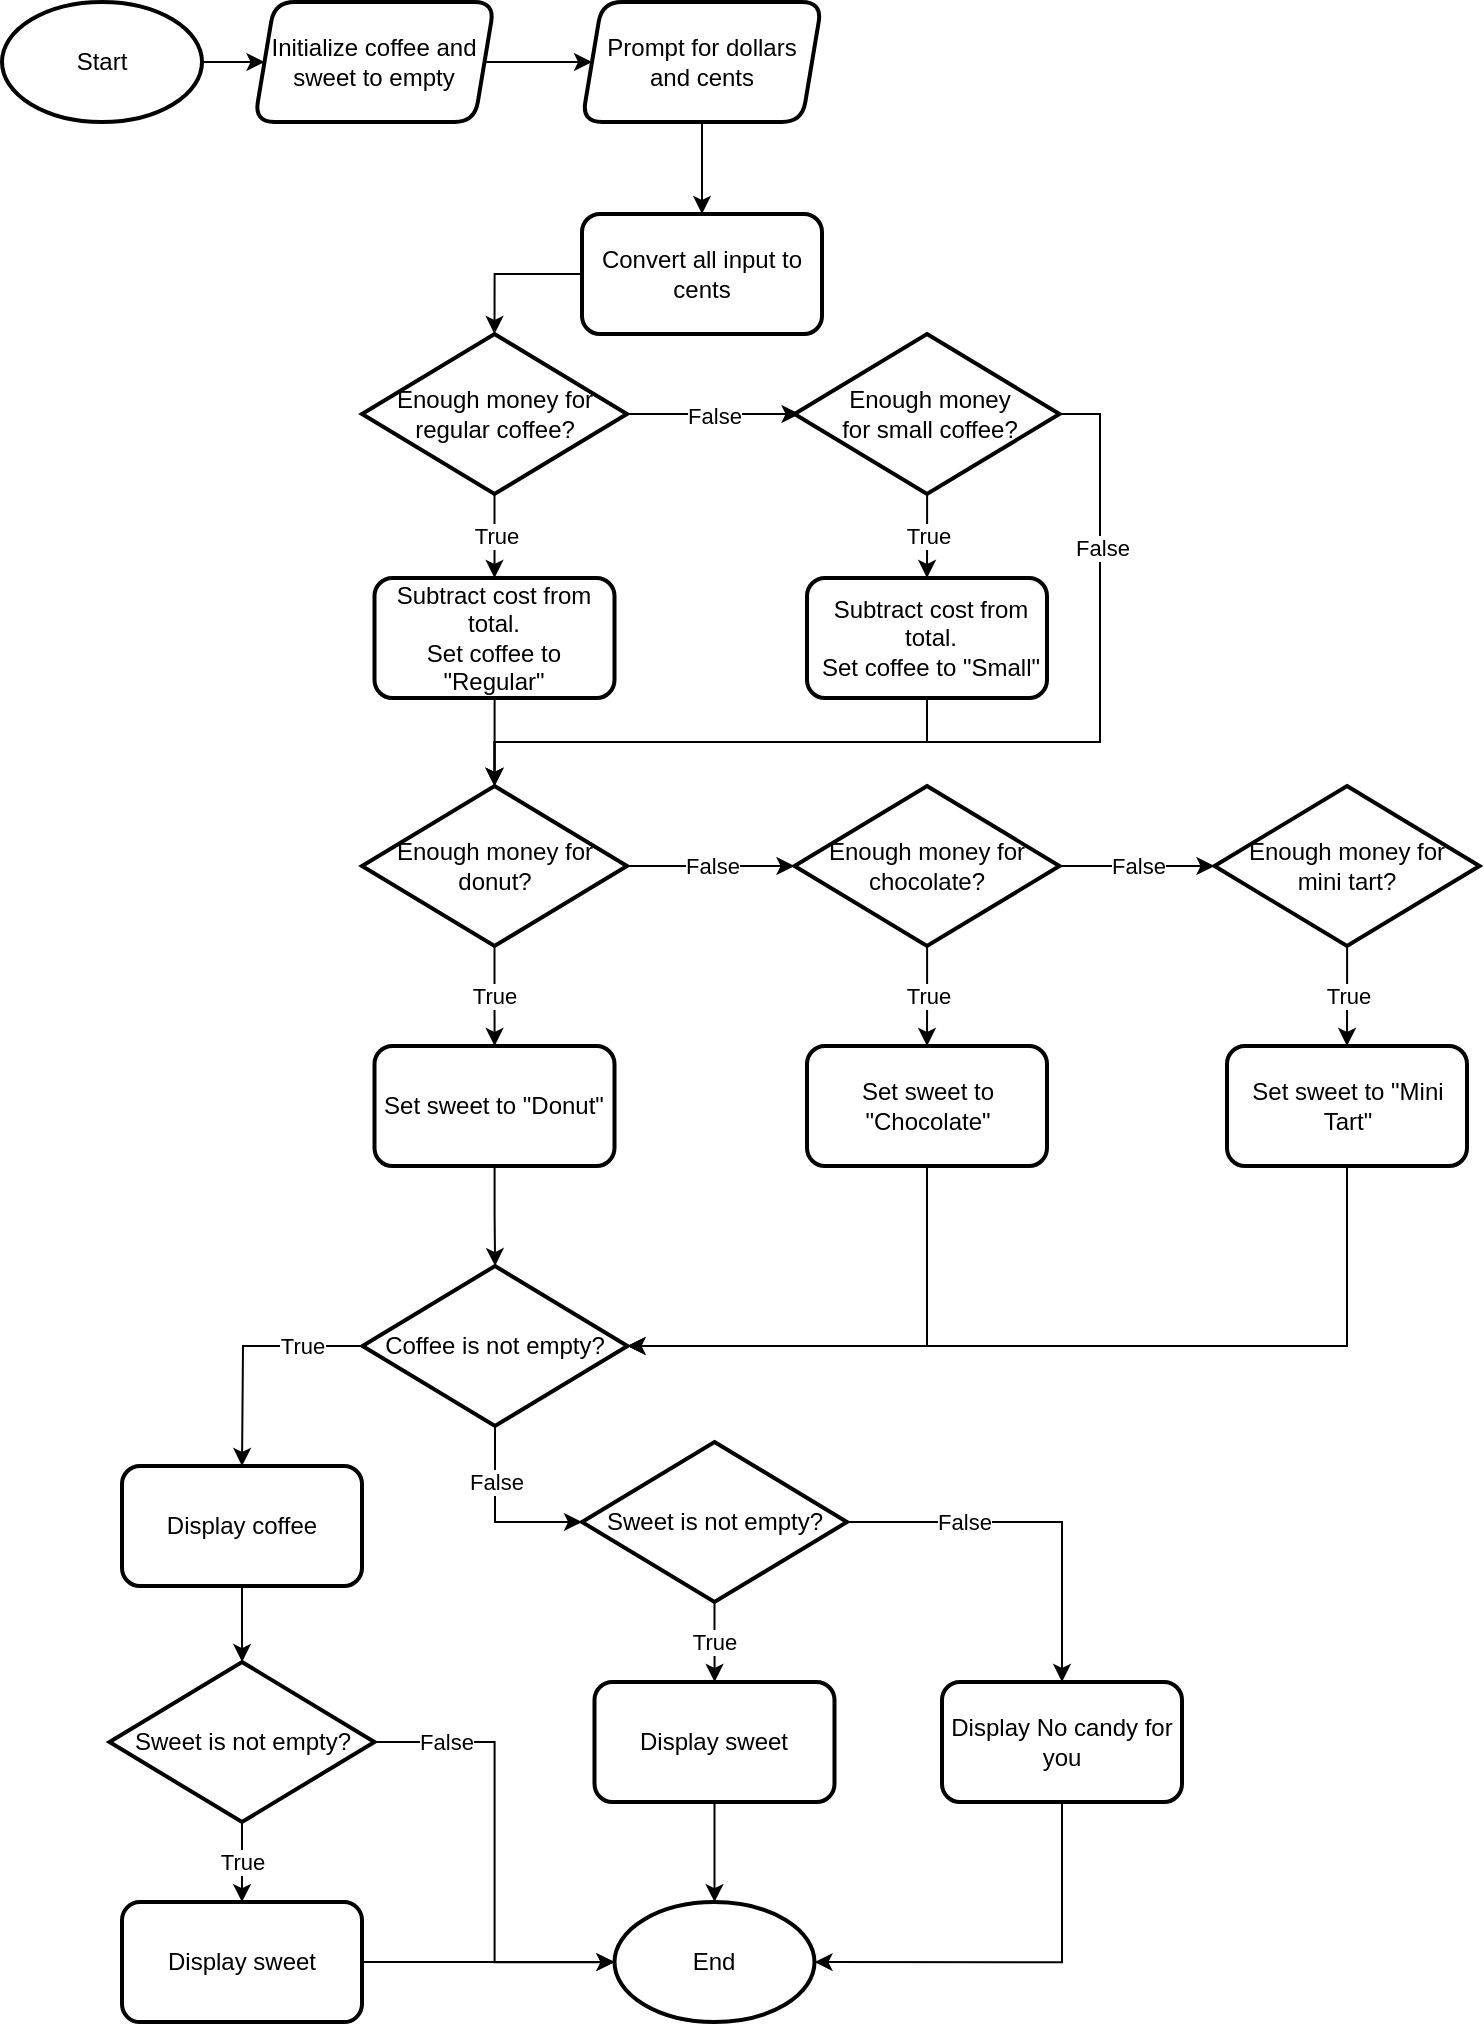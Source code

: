 <mxfile version="13.7.4" type="github">
  <diagram id="C5RBs43oDa-KdzZeNtuy" name="Page-1">
    <mxGraphModel dx="1185" dy="667" grid="1" gridSize="10" guides="1" tooltips="1" connect="1" arrows="1" fold="1" page="1" pageScale="1" pageWidth="850" pageHeight="1100" math="0" shadow="0">
      <root>
        <mxCell id="WIyWlLk6GJQsqaUBKTNV-0" />
        <mxCell id="WIyWlLk6GJQsqaUBKTNV-1" parent="WIyWlLk6GJQsqaUBKTNV-0" />
        <mxCell id="5JG6v0rseXZfkowB9pS3-4" value="" style="edgeStyle=orthogonalEdgeStyle;rounded=0;orthogonalLoop=1;jettySize=auto;html=1;" edge="1" parent="WIyWlLk6GJQsqaUBKTNV-1" source="iRkvDIAzvXE8H16qDf4w-1" target="5JG6v0rseXZfkowB9pS3-2">
          <mxGeometry relative="1" as="geometry" />
        </mxCell>
        <mxCell id="iRkvDIAzvXE8H16qDf4w-1" value="Start" style="strokeWidth=2;html=1;shape=mxgraph.flowchart.start_1;whiteSpace=wrap;" parent="WIyWlLk6GJQsqaUBKTNV-1" vertex="1">
          <mxGeometry x="40" y="60" width="100" height="60" as="geometry" />
        </mxCell>
        <mxCell id="iRkvDIAzvXE8H16qDf4w-12" value="True" style="edgeStyle=orthogonalEdgeStyle;rounded=0;orthogonalLoop=1;jettySize=auto;html=1;" parent="WIyWlLk6GJQsqaUBKTNV-1" source="iRkvDIAzvXE8H16qDf4w-9" edge="1">
          <mxGeometry relative="1" as="geometry">
            <mxPoint x="286.25" y="348" as="targetPoint" />
          </mxGeometry>
        </mxCell>
        <mxCell id="iRkvDIAzvXE8H16qDf4w-14" value="False" style="edgeStyle=orthogonalEdgeStyle;rounded=0;orthogonalLoop=1;jettySize=auto;html=1;" parent="WIyWlLk6GJQsqaUBKTNV-1" source="iRkvDIAzvXE8H16qDf4w-9" edge="1">
          <mxGeometry relative="1" as="geometry">
            <mxPoint x="438.75" y="266" as="targetPoint" />
          </mxGeometry>
        </mxCell>
        <mxCell id="iRkvDIAzvXE8H16qDf4w-9" value="&lt;p style=&quot;line-height: 120%&quot;&gt;Enough money for regular coffee?&lt;/p&gt;" style="rhombus;whiteSpace=wrap;html=1;spacingLeft=4;spacingRight=4;strokeWidth=2;rounded=0;" parent="WIyWlLk6GJQsqaUBKTNV-1" vertex="1">
          <mxGeometry x="220" y="226" width="132.5" height="80" as="geometry" />
        </mxCell>
        <mxCell id="iRkvDIAzvXE8H16qDf4w-18" value="True" style="edgeStyle=orthogonalEdgeStyle;rounded=0;orthogonalLoop=1;jettySize=auto;html=1;" parent="WIyWlLk6GJQsqaUBKTNV-1" source="iRkvDIAzvXE8H16qDf4w-15" target="iRkvDIAzvXE8H16qDf4w-17" edge="1">
          <mxGeometry relative="1" as="geometry" />
        </mxCell>
        <mxCell id="5JG6v0rseXZfkowB9pS3-30" style="edgeStyle=orthogonalEdgeStyle;rounded=0;orthogonalLoop=1;jettySize=auto;html=1;exitX=1;exitY=0.5;exitDx=0;exitDy=0;entryX=0.5;entryY=0;entryDx=0;entryDy=0;" edge="1" parent="WIyWlLk6GJQsqaUBKTNV-1" source="iRkvDIAzvXE8H16qDf4w-15" target="iRkvDIAzvXE8H16qDf4w-23">
          <mxGeometry relative="1" as="geometry">
            <Array as="points">
              <mxPoint x="589" y="266" />
              <mxPoint x="589" y="430" />
              <mxPoint x="286" y="430" />
            </Array>
          </mxGeometry>
        </mxCell>
        <mxCell id="5JG6v0rseXZfkowB9pS3-31" value="False" style="edgeLabel;html=1;align=center;verticalAlign=middle;resizable=0;points=[];" vertex="1" connectable="0" parent="5JG6v0rseXZfkowB9pS3-30">
          <mxGeometry x="-0.658" y="1" relative="1" as="geometry">
            <mxPoint as="offset" />
          </mxGeometry>
        </mxCell>
        <mxCell id="iRkvDIAzvXE8H16qDf4w-15" value="Enough money for small coffee?" style="rhombus;whiteSpace=wrap;html=1;spacingTop=0;spacingLeft=3;strokeWidth=2;rounded=0;" parent="WIyWlLk6GJQsqaUBKTNV-1" vertex="1">
          <mxGeometry x="436.25" y="226" width="132.5" height="80" as="geometry" />
        </mxCell>
        <mxCell id="iRkvDIAzvXE8H16qDf4w-29" style="edgeStyle=orthogonalEdgeStyle;rounded=0;orthogonalLoop=1;jettySize=auto;html=1;exitX=0.5;exitY=1;exitDx=0;exitDy=0;" parent="WIyWlLk6GJQsqaUBKTNV-1" source="iRkvDIAzvXE8H16qDf4w-17" target="iRkvDIAzvXE8H16qDf4w-23" edge="1">
          <mxGeometry relative="1" as="geometry" />
        </mxCell>
        <mxCell id="iRkvDIAzvXE8H16qDf4w-17" value="&lt;span&gt;Subtract cost from total.&lt;br&gt;Set coffee to &quot;Small&quot;&lt;br&gt;&lt;/span&gt;" style="whiteSpace=wrap;html=1;spacingTop=0;spacingLeft=3;strokeWidth=2;rounded=1;" parent="WIyWlLk6GJQsqaUBKTNV-1" vertex="1">
          <mxGeometry x="442.5" y="348" width="120" height="60" as="geometry" />
        </mxCell>
        <mxCell id="iRkvDIAzvXE8H16qDf4w-24" value="" style="edgeStyle=orthogonalEdgeStyle;rounded=0;orthogonalLoop=1;jettySize=auto;html=1;" parent="WIyWlLk6GJQsqaUBKTNV-1" source="iRkvDIAzvXE8H16qDf4w-20" target="iRkvDIAzvXE8H16qDf4w-23" edge="1">
          <mxGeometry relative="1" as="geometry" />
        </mxCell>
        <mxCell id="iRkvDIAzvXE8H16qDf4w-20" value="Subtract cost from total.&lt;br&gt;Set coffee to &quot;Regular&quot;" style="whiteSpace=wrap;html=1;strokeWidth=2;rounded=1;" parent="WIyWlLk6GJQsqaUBKTNV-1" vertex="1">
          <mxGeometry x="226.25" y="348" width="120" height="60" as="geometry" />
        </mxCell>
        <mxCell id="5JG6v0rseXZfkowB9pS3-11" style="edgeStyle=orthogonalEdgeStyle;rounded=0;orthogonalLoop=1;jettySize=auto;html=1;exitX=0;exitY=0.5;exitDx=0;exitDy=0;entryX=0.5;entryY=0;entryDx=0;entryDy=0;" edge="1" parent="WIyWlLk6GJQsqaUBKTNV-1" source="iRkvDIAzvXE8H16qDf4w-21" target="iRkvDIAzvXE8H16qDf4w-9">
          <mxGeometry relative="1" as="geometry" />
        </mxCell>
        <mxCell id="iRkvDIAzvXE8H16qDf4w-21" value="Convert all input to cents" style="whiteSpace=wrap;html=1;strokeWidth=2;rounded=1;" parent="WIyWlLk6GJQsqaUBKTNV-1" vertex="1">
          <mxGeometry x="330" y="166" width="120" height="60" as="geometry" />
        </mxCell>
        <mxCell id="iRkvDIAzvXE8H16qDf4w-32" value="False" style="edgeStyle=orthogonalEdgeStyle;rounded=0;orthogonalLoop=1;jettySize=auto;html=1;exitX=1;exitY=0.5;exitDx=0;exitDy=0;entryX=0;entryY=0.5;entryDx=0;entryDy=0;" parent="WIyWlLk6GJQsqaUBKTNV-1" source="iRkvDIAzvXE8H16qDf4w-23" target="iRkvDIAzvXE8H16qDf4w-25" edge="1">
          <mxGeometry relative="1" as="geometry" />
        </mxCell>
        <mxCell id="iRkvDIAzvXE8H16qDf4w-35" value="True" style="edgeStyle=orthogonalEdgeStyle;rounded=0;orthogonalLoop=1;jettySize=auto;html=1;" parent="WIyWlLk6GJQsqaUBKTNV-1" source="iRkvDIAzvXE8H16qDf4w-23" target="iRkvDIAzvXE8H16qDf4w-34" edge="1">
          <mxGeometry relative="1" as="geometry" />
        </mxCell>
        <mxCell id="iRkvDIAzvXE8H16qDf4w-23" value="&lt;p style=&quot;line-height: 120%&quot;&gt;Enough money for donut?&lt;/p&gt;" style="rhombus;whiteSpace=wrap;html=1;spacingLeft=4;spacingRight=4;strokeWidth=2;rounded=0;" parent="WIyWlLk6GJQsqaUBKTNV-1" vertex="1">
          <mxGeometry x="220" y="452" width="132.5" height="80" as="geometry" />
        </mxCell>
        <mxCell id="iRkvDIAzvXE8H16qDf4w-33" value="False" style="edgeStyle=orthogonalEdgeStyle;rounded=0;orthogonalLoop=1;jettySize=auto;html=1;exitX=1;exitY=0.5;exitDx=0;exitDy=0;entryX=0;entryY=0.5;entryDx=0;entryDy=0;" parent="WIyWlLk6GJQsqaUBKTNV-1" source="iRkvDIAzvXE8H16qDf4w-25" target="iRkvDIAzvXE8H16qDf4w-26" edge="1">
          <mxGeometry relative="1" as="geometry" />
        </mxCell>
        <mxCell id="iRkvDIAzvXE8H16qDf4w-39" value="True" style="edgeStyle=orthogonalEdgeStyle;rounded=0;orthogonalLoop=1;jettySize=auto;html=1;" parent="WIyWlLk6GJQsqaUBKTNV-1" source="iRkvDIAzvXE8H16qDf4w-25" target="iRkvDIAzvXE8H16qDf4w-36" edge="1">
          <mxGeometry relative="1" as="geometry" />
        </mxCell>
        <mxCell id="iRkvDIAzvXE8H16qDf4w-25" value="&lt;p style=&quot;line-height: 120%&quot;&gt;Enough money for chocolate?&lt;/p&gt;" style="rhombus;whiteSpace=wrap;html=1;spacingLeft=4;spacingRight=4;strokeWidth=2;rounded=0;" parent="WIyWlLk6GJQsqaUBKTNV-1" vertex="1">
          <mxGeometry x="436.25" y="452" width="132.5" height="80" as="geometry" />
        </mxCell>
        <mxCell id="iRkvDIAzvXE8H16qDf4w-38" value="True" style="edgeStyle=orthogonalEdgeStyle;rounded=0;orthogonalLoop=1;jettySize=auto;html=1;" parent="WIyWlLk6GJQsqaUBKTNV-1" source="iRkvDIAzvXE8H16qDf4w-26" target="iRkvDIAzvXE8H16qDf4w-37" edge="1">
          <mxGeometry relative="1" as="geometry" />
        </mxCell>
        <mxCell id="iRkvDIAzvXE8H16qDf4w-26" value="&lt;p style=&quot;line-height: 120%&quot;&gt;Enough money for mini tart?&lt;/p&gt;" style="rhombus;whiteSpace=wrap;html=1;spacingLeft=4;spacingRight=4;strokeWidth=2;rounded=0;" parent="WIyWlLk6GJQsqaUBKTNV-1" vertex="1">
          <mxGeometry x="646.25" y="452" width="132.5" height="80" as="geometry" />
        </mxCell>
        <mxCell id="5JG6v0rseXZfkowB9pS3-6" value="" style="edgeStyle=orthogonalEdgeStyle;rounded=0;orthogonalLoop=1;jettySize=auto;html=1;" edge="1" parent="WIyWlLk6GJQsqaUBKTNV-1" source="iRkvDIAzvXE8H16qDf4w-34" target="5JG6v0rseXZfkowB9pS3-5">
          <mxGeometry relative="1" as="geometry" />
        </mxCell>
        <mxCell id="iRkvDIAzvXE8H16qDf4w-34" value="Set sweet to &quot;Donut&quot;" style="whiteSpace=wrap;html=1;strokeWidth=2;rounded=1;" parent="WIyWlLk6GJQsqaUBKTNV-1" vertex="1">
          <mxGeometry x="226.25" y="582" width="120" height="60" as="geometry" />
        </mxCell>
        <mxCell id="iRkvDIAzvXE8H16qDf4w-45" style="edgeStyle=orthogonalEdgeStyle;rounded=0;orthogonalLoop=1;jettySize=auto;html=1;exitX=0.5;exitY=1;exitDx=0;exitDy=0;entryX=1;entryY=0.5;entryDx=0;entryDy=0;" parent="WIyWlLk6GJQsqaUBKTNV-1" source="iRkvDIAzvXE8H16qDf4w-36" target="5JG6v0rseXZfkowB9pS3-5" edge="1">
          <mxGeometry relative="1" as="geometry">
            <mxPoint x="502.25" y="722" as="targetPoint" />
          </mxGeometry>
        </mxCell>
        <mxCell id="iRkvDIAzvXE8H16qDf4w-36" value="Set sweet to &quot;Chocolate&quot;" style="whiteSpace=wrap;html=1;strokeWidth=2;rounded=1;" parent="WIyWlLk6GJQsqaUBKTNV-1" vertex="1">
          <mxGeometry x="442.5" y="582" width="120" height="60" as="geometry" />
        </mxCell>
        <mxCell id="iRkvDIAzvXE8H16qDf4w-49" style="edgeStyle=orthogonalEdgeStyle;rounded=0;orthogonalLoop=1;jettySize=auto;html=1;exitX=0.5;exitY=1;exitDx=0;exitDy=0;entryX=1;entryY=0.5;entryDx=0;entryDy=0;" parent="WIyWlLk6GJQsqaUBKTNV-1" source="iRkvDIAzvXE8H16qDf4w-37" target="5JG6v0rseXZfkowB9pS3-5" edge="1">
          <mxGeometry relative="1" as="geometry">
            <Array as="points">
              <mxPoint x="712.25" y="732" />
            </Array>
            <mxPoint x="557.5" y="722" as="targetPoint" />
          </mxGeometry>
        </mxCell>
        <mxCell id="iRkvDIAzvXE8H16qDf4w-37" value="Set sweet to &quot;Mini Tart&quot;" style="whiteSpace=wrap;html=1;strokeWidth=2;rounded=1;" parent="WIyWlLk6GJQsqaUBKTNV-1" vertex="1">
          <mxGeometry x="652.5" y="582" width="120" height="60" as="geometry" />
        </mxCell>
        <mxCell id="5JG6v0rseXZfkowB9pS3-10" value="" style="edgeStyle=orthogonalEdgeStyle;rounded=0;orthogonalLoop=1;jettySize=auto;html=1;" edge="1" parent="WIyWlLk6GJQsqaUBKTNV-1" source="iRkvDIAzvXE8H16qDf4w-41" target="iRkvDIAzvXE8H16qDf4w-21">
          <mxGeometry relative="1" as="geometry" />
        </mxCell>
        <mxCell id="iRkvDIAzvXE8H16qDf4w-41" value="Prompt for dollars and cents" style="shape=parallelogram;perimeter=parallelogramPerimeter;whiteSpace=wrap;html=1;fixedSize=1;size=10;rounded=1;shadow=0;strokeWidth=2;" parent="WIyWlLk6GJQsqaUBKTNV-1" vertex="1">
          <mxGeometry x="330" y="60" width="120" height="60" as="geometry" />
        </mxCell>
        <mxCell id="5JG6v0rseXZfkowB9pS3-3" value="" style="edgeStyle=orthogonalEdgeStyle;rounded=0;orthogonalLoop=1;jettySize=auto;html=1;" edge="1" parent="WIyWlLk6GJQsqaUBKTNV-1" source="5JG6v0rseXZfkowB9pS3-2" target="iRkvDIAzvXE8H16qDf4w-41">
          <mxGeometry relative="1" as="geometry" />
        </mxCell>
        <mxCell id="5JG6v0rseXZfkowB9pS3-2" value="Initialize coffee and sweet to empty" style="shape=parallelogram;perimeter=parallelogramPerimeter;whiteSpace=wrap;html=1;fixedSize=1;size=10;rounded=1;shadow=0;strokeWidth=2;" vertex="1" parent="WIyWlLk6GJQsqaUBKTNV-1">
          <mxGeometry x="166.25" y="60" width="120" height="60" as="geometry" />
        </mxCell>
        <mxCell id="5JG6v0rseXZfkowB9pS3-9" value="True" style="edgeStyle=orthogonalEdgeStyle;rounded=0;orthogonalLoop=1;jettySize=auto;html=1;exitX=0;exitY=0.5;exitDx=0;exitDy=0;" edge="1" parent="WIyWlLk6GJQsqaUBKTNV-1" source="5JG6v0rseXZfkowB9pS3-5">
          <mxGeometry x="-0.497" relative="1" as="geometry">
            <mxPoint x="160" y="792" as="targetPoint" />
            <mxPoint as="offset" />
          </mxGeometry>
        </mxCell>
        <mxCell id="5JG6v0rseXZfkowB9pS3-16" value="False" style="edgeStyle=orthogonalEdgeStyle;rounded=0;orthogonalLoop=1;jettySize=auto;html=1;exitX=0.5;exitY=1;exitDx=0;exitDy=0;entryX=0;entryY=0.5;entryDx=0;entryDy=0;" edge="1" parent="WIyWlLk6GJQsqaUBKTNV-1" source="5JG6v0rseXZfkowB9pS3-5" target="5JG6v0rseXZfkowB9pS3-20">
          <mxGeometry x="-0.388" relative="1" as="geometry">
            <mxPoint x="287" y="822" as="targetPoint" />
            <mxPoint as="offset" />
          </mxGeometry>
        </mxCell>
        <mxCell id="5JG6v0rseXZfkowB9pS3-5" value="&lt;p style=&quot;line-height: 120%&quot;&gt;Coffee is not empty?&lt;/p&gt;" style="rhombus;whiteSpace=wrap;html=1;spacingLeft=4;spacingRight=4;strokeWidth=2;rounded=0;" vertex="1" parent="WIyWlLk6GJQsqaUBKTNV-1">
          <mxGeometry x="220.25" y="692" width="132.5" height="80" as="geometry" />
        </mxCell>
        <mxCell id="5JG6v0rseXZfkowB9pS3-29" value="False" style="edgeStyle=orthogonalEdgeStyle;rounded=0;orthogonalLoop=1;jettySize=auto;html=1;exitX=1;exitY=0.5;exitDx=0;exitDy=0;entryX=0;entryY=0.5;entryDx=0;entryDy=0;entryPerimeter=0;" edge="1" parent="WIyWlLk6GJQsqaUBKTNV-1" source="5JG6v0rseXZfkowB9pS3-8" target="5JG6v0rseXZfkowB9pS3-25">
          <mxGeometry x="-0.693" relative="1" as="geometry">
            <mxPoint x="280" y="1040" as="targetPoint" />
            <mxPoint as="offset" />
          </mxGeometry>
        </mxCell>
        <mxCell id="5JG6v0rseXZfkowB9pS3-8" value="&lt;p style=&quot;line-height: 120%&quot;&gt;Sweet is not empty?&lt;/p&gt;" style="rhombus;whiteSpace=wrap;html=1;spacingLeft=4;spacingRight=4;strokeWidth=2;rounded=0;" vertex="1" parent="WIyWlLk6GJQsqaUBKTNV-1">
          <mxGeometry x="93.75" y="890" width="132.5" height="80" as="geometry" />
        </mxCell>
        <mxCell id="5JG6v0rseXZfkowB9pS3-28" style="edgeStyle=orthogonalEdgeStyle;rounded=0;orthogonalLoop=1;jettySize=auto;html=1;exitX=1;exitY=0.5;exitDx=0;exitDy=0;" edge="1" parent="WIyWlLk6GJQsqaUBKTNV-1" source="5JG6v0rseXZfkowB9pS3-14" target="5JG6v0rseXZfkowB9pS3-25">
          <mxGeometry relative="1" as="geometry" />
        </mxCell>
        <mxCell id="5JG6v0rseXZfkowB9pS3-14" value="Display sweet" style="whiteSpace=wrap;html=1;strokeWidth=2;rounded=1;" vertex="1" parent="WIyWlLk6GJQsqaUBKTNV-1">
          <mxGeometry x="100" y="1010.06" width="120" height="60" as="geometry" />
        </mxCell>
        <mxCell id="5JG6v0rseXZfkowB9pS3-15" value="True" style="edgeStyle=orthogonalEdgeStyle;rounded=0;orthogonalLoop=1;jettySize=auto;html=1;exitX=0.5;exitY=1;exitDx=0;exitDy=0;" edge="1" parent="WIyWlLk6GJQsqaUBKTNV-1" source="5JG6v0rseXZfkowB9pS3-8" target="5JG6v0rseXZfkowB9pS3-14">
          <mxGeometry relative="1" as="geometry">
            <mxPoint x="160.1" y="980.0" as="sourcePoint" />
            <mxPoint x="160.3" y="1060.06" as="targetPoint" />
          </mxGeometry>
        </mxCell>
        <mxCell id="5JG6v0rseXZfkowB9pS3-19" value="" style="edgeStyle=orthogonalEdgeStyle;rounded=0;orthogonalLoop=1;jettySize=auto;html=1;" edge="1" parent="WIyWlLk6GJQsqaUBKTNV-1" source="5JG6v0rseXZfkowB9pS3-17" target="5JG6v0rseXZfkowB9pS3-8">
          <mxGeometry relative="1" as="geometry" />
        </mxCell>
        <mxCell id="5JG6v0rseXZfkowB9pS3-17" value="Display coffee" style="whiteSpace=wrap;html=1;strokeWidth=2;rounded=1;" vertex="1" parent="WIyWlLk6GJQsqaUBKTNV-1">
          <mxGeometry x="100" y="792" width="120" height="60" as="geometry" />
        </mxCell>
        <mxCell id="5JG6v0rseXZfkowB9pS3-22" value="True" style="edgeStyle=orthogonalEdgeStyle;rounded=0;orthogonalLoop=1;jettySize=auto;html=1;" edge="1" parent="WIyWlLk6GJQsqaUBKTNV-1" source="5JG6v0rseXZfkowB9pS3-20" target="5JG6v0rseXZfkowB9pS3-21">
          <mxGeometry relative="1" as="geometry" />
        </mxCell>
        <mxCell id="5JG6v0rseXZfkowB9pS3-24" value="False" style="edgeStyle=orthogonalEdgeStyle;rounded=0;orthogonalLoop=1;jettySize=auto;html=1;" edge="1" parent="WIyWlLk6GJQsqaUBKTNV-1" source="5JG6v0rseXZfkowB9pS3-20" target="5JG6v0rseXZfkowB9pS3-23">
          <mxGeometry x="-0.387" relative="1" as="geometry">
            <mxPoint x="1" as="offset" />
          </mxGeometry>
        </mxCell>
        <mxCell id="5JG6v0rseXZfkowB9pS3-20" value="&lt;p style=&quot;line-height: 120%&quot;&gt;Sweet is not empty?&lt;/p&gt;" style="rhombus;whiteSpace=wrap;html=1;spacingLeft=4;spacingRight=4;strokeWidth=2;rounded=0;" vertex="1" parent="WIyWlLk6GJQsqaUBKTNV-1">
          <mxGeometry x="330" y="780" width="132.5" height="80" as="geometry" />
        </mxCell>
        <mxCell id="5JG6v0rseXZfkowB9pS3-26" value="" style="edgeStyle=orthogonalEdgeStyle;rounded=0;orthogonalLoop=1;jettySize=auto;html=1;" edge="1" parent="WIyWlLk6GJQsqaUBKTNV-1" source="5JG6v0rseXZfkowB9pS3-21" target="5JG6v0rseXZfkowB9pS3-25">
          <mxGeometry relative="1" as="geometry" />
        </mxCell>
        <mxCell id="5JG6v0rseXZfkowB9pS3-21" value="Display sweet" style="whiteSpace=wrap;html=1;strokeWidth=2;rounded=1;" vertex="1" parent="WIyWlLk6GJQsqaUBKTNV-1">
          <mxGeometry x="336.25" y="900" width="120" height="60" as="geometry" />
        </mxCell>
        <mxCell id="5JG6v0rseXZfkowB9pS3-27" style="edgeStyle=orthogonalEdgeStyle;rounded=0;orthogonalLoop=1;jettySize=auto;html=1;exitX=0.5;exitY=1;exitDx=0;exitDy=0;entryX=1;entryY=0.5;entryDx=0;entryDy=0;entryPerimeter=0;" edge="1" parent="WIyWlLk6GJQsqaUBKTNV-1" source="5JG6v0rseXZfkowB9pS3-23" target="5JG6v0rseXZfkowB9pS3-25">
          <mxGeometry relative="1" as="geometry" />
        </mxCell>
        <mxCell id="5JG6v0rseXZfkowB9pS3-23" value="Display No candy for you" style="whiteSpace=wrap;html=1;strokeWidth=2;rounded=1;" vertex="1" parent="WIyWlLk6GJQsqaUBKTNV-1">
          <mxGeometry x="510" y="900" width="120" height="60" as="geometry" />
        </mxCell>
        <mxCell id="5JG6v0rseXZfkowB9pS3-25" value="End" style="strokeWidth=2;html=1;shape=mxgraph.flowchart.start_1;whiteSpace=wrap;" vertex="1" parent="WIyWlLk6GJQsqaUBKTNV-1">
          <mxGeometry x="346.25" y="1010.06" width="100" height="60" as="geometry" />
        </mxCell>
      </root>
    </mxGraphModel>
  </diagram>
</mxfile>
